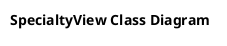 @startuml
'https://plantuml.com/class-diagram

title SpecialtyView Class Diagram

left to right direction
'top to bottom direction


@enduml